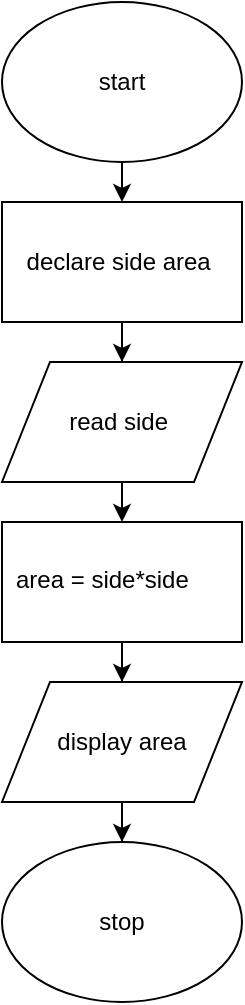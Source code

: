 <mxfile version="12.1.3" type="device" pages="1"><diagram id="TAvygoEsu3PQfUqxfQej" name="Page-1"><mxGraphModel dx="1024" dy="530" grid="1" gridSize="10" guides="1" tooltips="1" connect="1" arrows="1" fold="1" page="1" pageScale="1" pageWidth="827" pageHeight="1169" math="0" shadow="0"><root><mxCell id="0"/><mxCell id="1" parent="0"/><mxCell id="_6I83UG9z46zrVutD-wo-13" style="edgeStyle=orthogonalEdgeStyle;rounded=0;orthogonalLoop=1;jettySize=auto;html=1;exitX=0.5;exitY=1;exitDx=0;exitDy=0;entryX=0.5;entryY=0;entryDx=0;entryDy=0;" edge="1" parent="1" source="_6I83UG9z46zrVutD-wo-1" target="_6I83UG9z46zrVutD-wo-2"><mxGeometry relative="1" as="geometry"/></mxCell><mxCell id="_6I83UG9z46zrVutD-wo-1" value="start" style="ellipse;whiteSpace=wrap;html=1;" vertex="1" parent="1"><mxGeometry x="340" y="40" width="120" height="80" as="geometry"/></mxCell><mxCell id="_6I83UG9z46zrVutD-wo-14" value="" style="edgeStyle=orthogonalEdgeStyle;rounded=0;orthogonalLoop=1;jettySize=auto;html=1;" edge="1" parent="1" source="_6I83UG9z46zrVutD-wo-2" target="_6I83UG9z46zrVutD-wo-4"><mxGeometry relative="1" as="geometry"/></mxCell><mxCell id="_6I83UG9z46zrVutD-wo-2" value="declare side area&amp;nbsp;" style="rounded=0;whiteSpace=wrap;html=1;" vertex="1" parent="1"><mxGeometry x="340" y="140" width="120" height="60" as="geometry"/></mxCell><mxCell id="_6I83UG9z46zrVutD-wo-15" style="edgeStyle=orthogonalEdgeStyle;rounded=0;orthogonalLoop=1;jettySize=auto;html=1;exitX=0.5;exitY=1;exitDx=0;exitDy=0;entryX=0.5;entryY=0;entryDx=0;entryDy=0;" edge="1" parent="1" source="_6I83UG9z46zrVutD-wo-4" target="_6I83UG9z46zrVutD-wo-9"><mxGeometry relative="1" as="geometry"/></mxCell><mxCell id="_6I83UG9z46zrVutD-wo-4" value="read side&amp;nbsp;" style="shape=parallelogram;perimeter=parallelogramPerimeter;whiteSpace=wrap;html=1;" vertex="1" parent="1"><mxGeometry x="340" y="220" width="120" height="60" as="geometry"/></mxCell><mxCell id="_6I83UG9z46zrVutD-wo-17" style="edgeStyle=orthogonalEdgeStyle;rounded=0;orthogonalLoop=1;jettySize=auto;html=1;exitX=0.5;exitY=1;exitDx=0;exitDy=0;" edge="1" parent="1" source="_6I83UG9z46zrVutD-wo-6" target="_6I83UG9z46zrVutD-wo-7"><mxGeometry relative="1" as="geometry"/></mxCell><mxCell id="_6I83UG9z46zrVutD-wo-6" value="display area" style="shape=parallelogram;perimeter=parallelogramPerimeter;whiteSpace=wrap;html=1;" vertex="1" parent="1"><mxGeometry x="340" y="380" width="120" height="60" as="geometry"/></mxCell><mxCell id="_6I83UG9z46zrVutD-wo-7" value="stop" style="ellipse;whiteSpace=wrap;html=1;" vertex="1" parent="1"><mxGeometry x="340" y="460" width="120" height="80" as="geometry"/></mxCell><mxCell id="_6I83UG9z46zrVutD-wo-16" style="edgeStyle=orthogonalEdgeStyle;rounded=0;orthogonalLoop=1;jettySize=auto;html=1;exitX=0.5;exitY=1;exitDx=0;exitDy=0;" edge="1" parent="1" source="_6I83UG9z46zrVutD-wo-9" target="_6I83UG9z46zrVutD-wo-6"><mxGeometry relative="1" as="geometry"/></mxCell><mxCell id="_6I83UG9z46zrVutD-wo-9" value="" style="rounded=0;whiteSpace=wrap;html=1;" vertex="1" parent="1"><mxGeometry x="340" y="300" width="120" height="60" as="geometry"/></mxCell><mxCell id="_6I83UG9z46zrVutD-wo-11" value="area = side*side" style="text;html=1;" vertex="1" parent="1"><mxGeometry x="345" y="315" width="110" height="30" as="geometry"/></mxCell></root></mxGraphModel></diagram></mxfile>